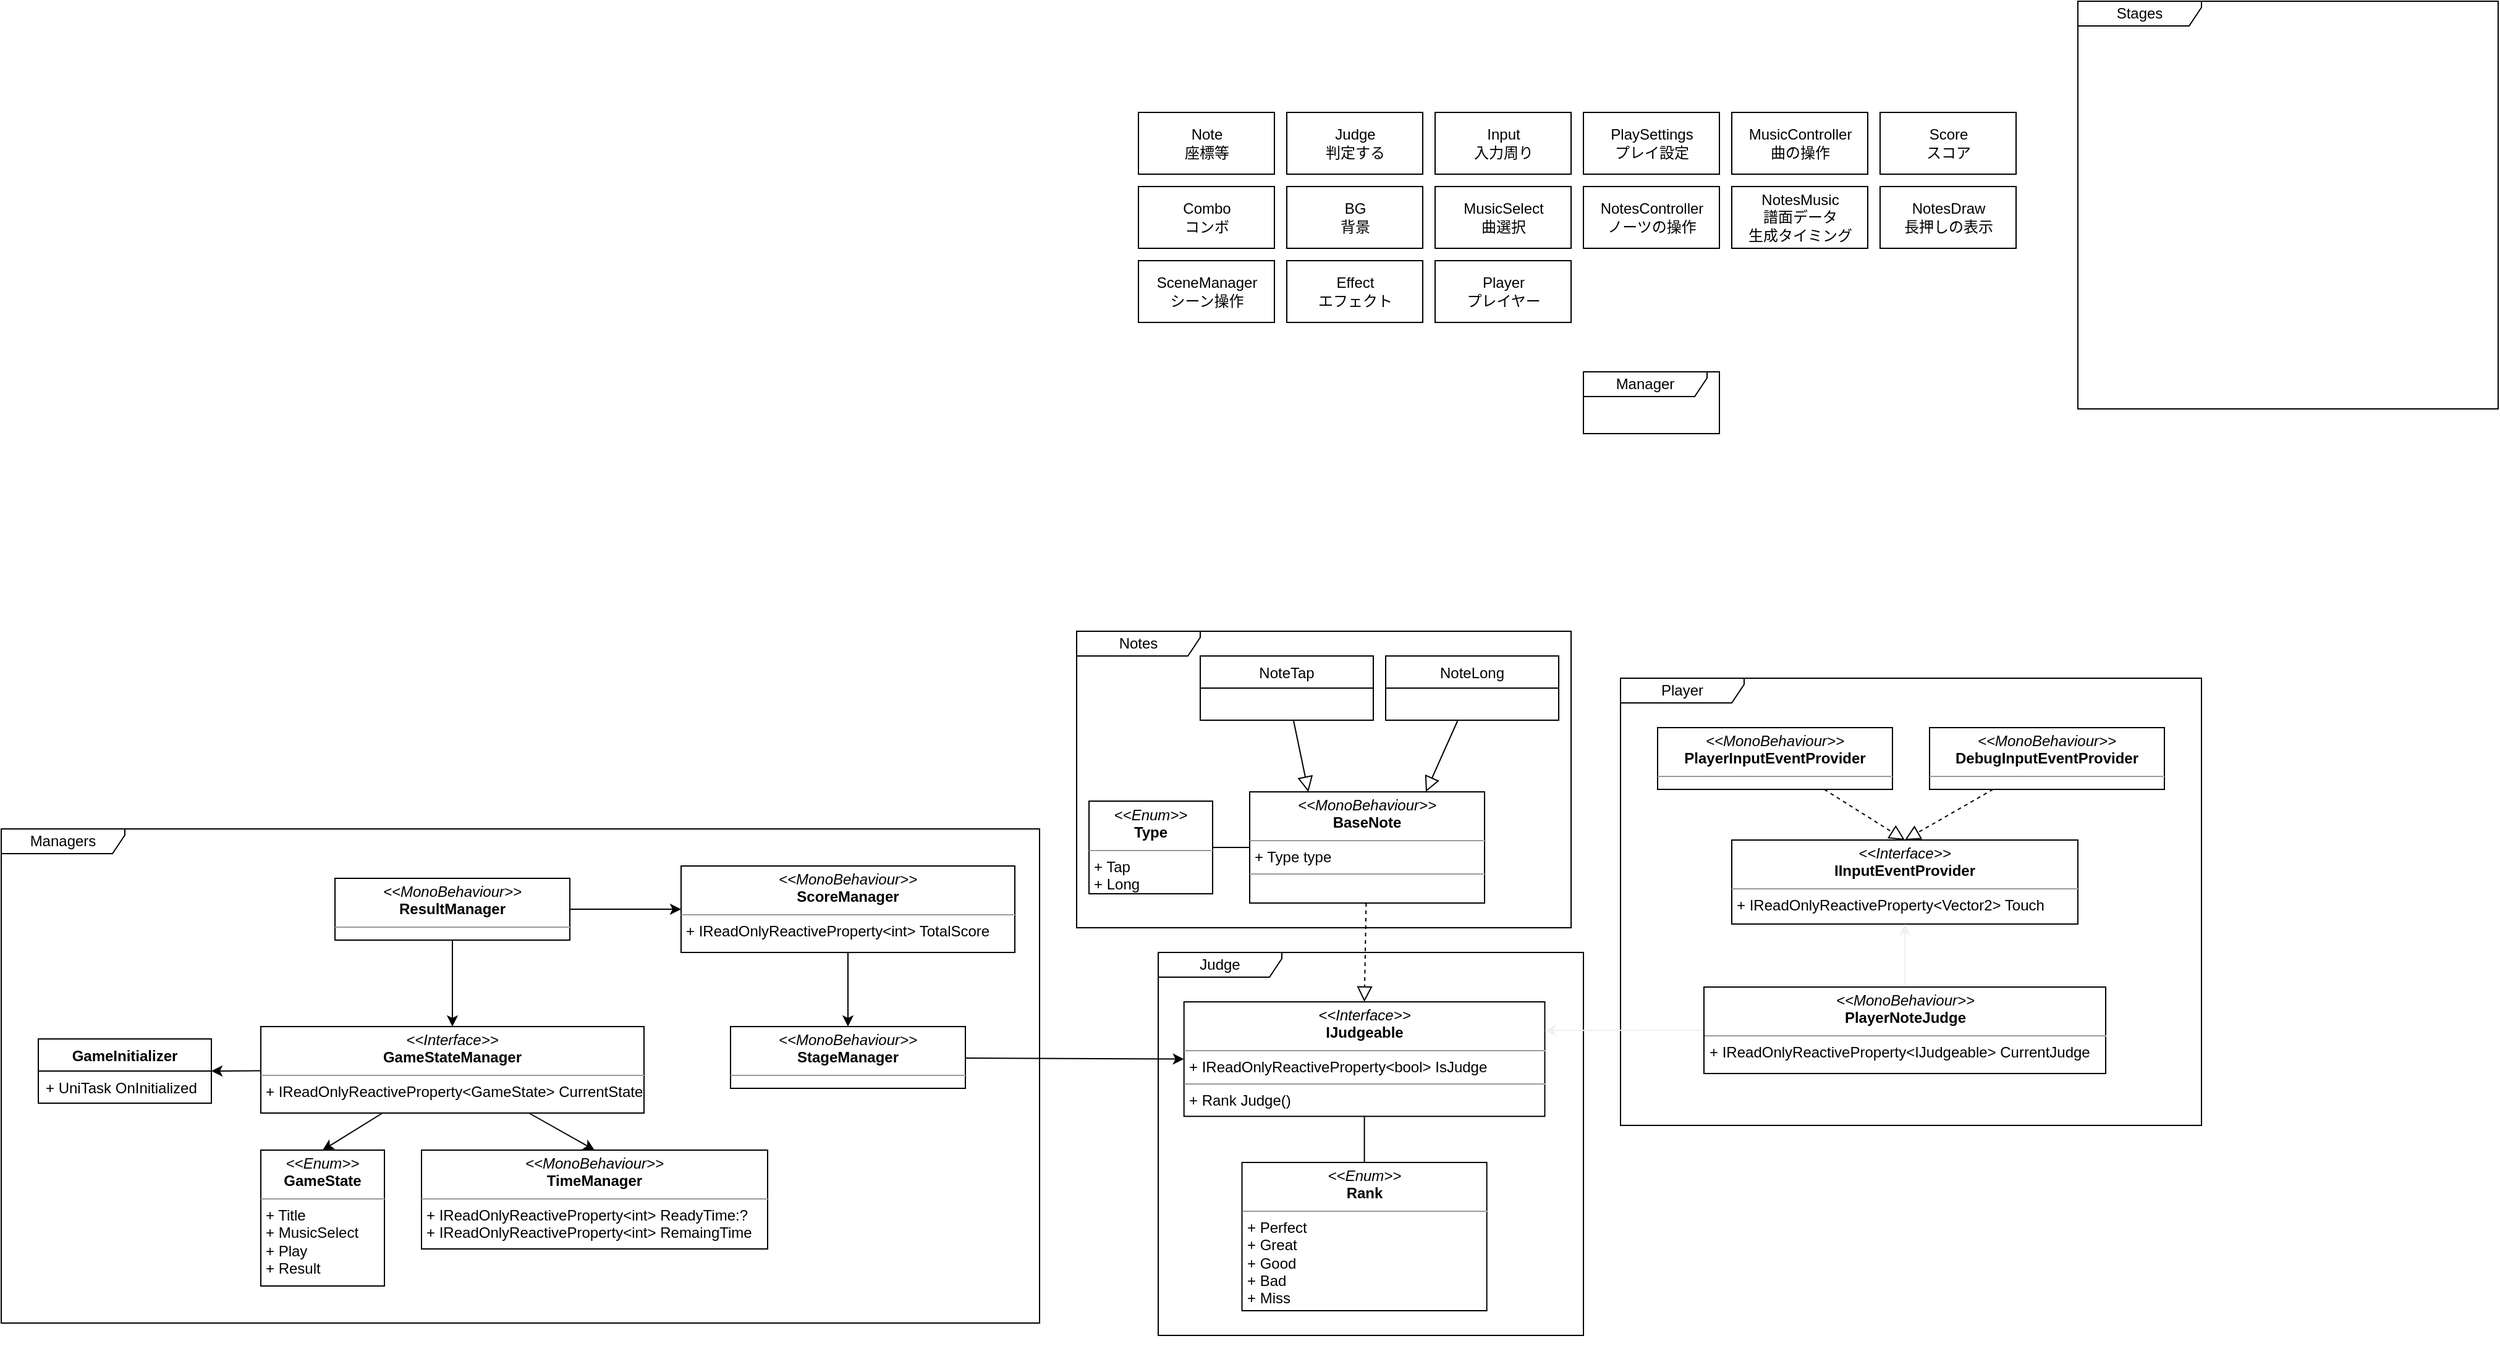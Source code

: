 <mxfile version="13.6.5">
    <diagram id="dF_ohH9zx3626h8H7nnY" name="ページ1">
        <mxGraphModel dx="2574" dy="668" grid="1" gridSize="10" guides="0" tooltips="1" connect="1" arrows="1" fold="1" page="0" pageScale="1" pageWidth="827" pageHeight="1169" math="0" shadow="0">
            <root>
                <mxCell id="0"/>
                <mxCell id="1" parent="0"/>
                <mxCell id="21" value="Notes" style="shape=umlFrame;whiteSpace=wrap;html=1;width=100;height=20;" parent="1" vertex="1">
                    <mxGeometry x="-10" y="520" width="400" height="240" as="geometry"/>
                </mxCell>
                <mxCell id="76" value="Managers" style="shape=umlFrame;whiteSpace=wrap;html=1;width=100;height=20;" vertex="1" parent="1">
                    <mxGeometry x="-880" y="680" width="840" height="400" as="geometry"/>
                </mxCell>
                <mxCell id="2" value="Note&lt;br&gt;座標等" style="html=1;" parent="1" vertex="1">
                    <mxGeometry x="40" y="100" width="110" height="50" as="geometry"/>
                </mxCell>
                <mxCell id="4" value="Judge&lt;br&gt;判定する" style="html=1;" parent="1" vertex="1">
                    <mxGeometry x="160" y="100" width="110" height="50" as="geometry"/>
                </mxCell>
                <mxCell id="5" value="Input&lt;br&gt;入力周り" style="html=1;" parent="1" vertex="1">
                    <mxGeometry x="280" y="100" width="110" height="50" as="geometry"/>
                </mxCell>
                <mxCell id="6" value="PlaySettings&lt;br&gt;プレイ設定" style="html=1;" parent="1" vertex="1">
                    <mxGeometry x="400" y="100" width="110" height="50" as="geometry"/>
                </mxCell>
                <mxCell id="7" value="MusicController&lt;br&gt;曲の操作" style="html=1;" parent="1" vertex="1">
                    <mxGeometry x="520" y="100" width="110" height="50" as="geometry"/>
                </mxCell>
                <mxCell id="8" value="Score&lt;br&gt;スコア" style="html=1;" parent="1" vertex="1">
                    <mxGeometry x="640" y="100" width="110" height="50" as="geometry"/>
                </mxCell>
                <mxCell id="9" value="Combo&lt;br&gt;コンボ" style="html=1;" parent="1" vertex="1">
                    <mxGeometry x="40" y="160" width="110" height="50" as="geometry"/>
                </mxCell>
                <mxCell id="10" value="BG&lt;br&gt;背景" style="html=1;" parent="1" vertex="1">
                    <mxGeometry x="160" y="160" width="110" height="50" as="geometry"/>
                </mxCell>
                <mxCell id="11" value="MusicSelect&lt;br&gt;曲選択" style="html=1;" parent="1" vertex="1">
                    <mxGeometry x="280" y="160" width="110" height="50" as="geometry"/>
                </mxCell>
                <mxCell id="12" value="NotesController&lt;br&gt;ノーツの操作" style="html=1;" parent="1" vertex="1">
                    <mxGeometry x="400" y="160" width="110" height="50" as="geometry"/>
                </mxCell>
                <mxCell id="13" value="NotesMusic&lt;br&gt;譜面データ&lt;br&gt;生成タイミング" style="html=1;" parent="1" vertex="1">
                    <mxGeometry x="520" y="160" width="110" height="50" as="geometry"/>
                </mxCell>
                <mxCell id="14" value="NotesDraw&lt;br&gt;長押しの表示" style="html=1;" parent="1" vertex="1">
                    <mxGeometry x="640" y="160" width="110" height="50" as="geometry"/>
                </mxCell>
                <mxCell id="15" value="SceneManager&lt;br&gt;シーン操作" style="html=1;" parent="1" vertex="1">
                    <mxGeometry x="40" y="220" width="110" height="50" as="geometry"/>
                </mxCell>
                <mxCell id="16" value="Effect&lt;br&gt;エフェクト" style="html=1;" parent="1" vertex="1">
                    <mxGeometry x="160" y="220" width="110" height="50" as="geometry"/>
                </mxCell>
                <mxCell id="18" value="Player&lt;br&gt;プレイヤー" style="html=1;" parent="1" vertex="1">
                    <mxGeometry x="280" y="220" width="110" height="50" as="geometry"/>
                </mxCell>
                <mxCell id="20" value="Player" style="shape=umlFrame;whiteSpace=wrap;html=1;width=100;height=20;" parent="1" vertex="1">
                    <mxGeometry x="430" y="558" width="470" height="362" as="geometry"/>
                </mxCell>
                <mxCell id="22" value="Manager" style="shape=umlFrame;whiteSpace=wrap;html=1;width=100;height=20;" parent="1" vertex="1">
                    <mxGeometry x="400" y="310" width="110" height="50" as="geometry"/>
                </mxCell>
                <mxCell id="25" value="Stages" style="shape=umlFrame;whiteSpace=wrap;html=1;width=100;height=20;" parent="1" vertex="1">
                    <mxGeometry x="800" y="10" width="340" height="330" as="geometry"/>
                </mxCell>
                <mxCell id="36" style="rounded=0;orthogonalLoop=1;jettySize=auto;html=1;entryX=0.5;entryY=0;entryDx=0;entryDy=0;endArrow=block;endFill=0;dashed=1;strokeWidth=1;endSize=10;" parent="1" source="34" target="28" edge="1">
                    <mxGeometry relative="1" as="geometry"/>
                </mxCell>
                <mxCell id="34" value="&lt;p style=&quot;margin: 0px ; margin-top: 4px ; text-align: center&quot;&gt;&lt;i&gt;&amp;lt;&amp;lt;MonoBehaviour&amp;gt;&amp;gt;&lt;/i&gt;&lt;br&gt;&lt;b&gt;BaseNote&lt;/b&gt;&lt;/p&gt;&lt;hr size=&quot;1&quot;&gt;&lt;p style=&quot;margin: 0px ; margin-left: 4px&quot;&gt;+ Type type&lt;/p&gt;&lt;hr size=&quot;1&quot;&gt;&lt;p style=&quot;margin: 0px ; margin-left: 4px&quot;&gt;&lt;br&gt;&lt;/p&gt;" style="verticalAlign=top;align=left;overflow=fill;fontSize=12;fontFamily=Helvetica;html=1;" parent="1" vertex="1">
                    <mxGeometry x="130" y="650" width="190" height="90" as="geometry"/>
                </mxCell>
                <mxCell id="45" value="" style="group" parent="1" vertex="1" connectable="0">
                    <mxGeometry x="56" y="780" width="344" height="320" as="geometry"/>
                </mxCell>
                <mxCell id="29" value="" style="group" parent="45" vertex="1" connectable="0">
                    <mxGeometry width="344" height="320" as="geometry"/>
                </mxCell>
                <mxCell id="23" value="Judge" style="shape=umlFrame;whiteSpace=wrap;html=1;width=100;height=20;" parent="29" vertex="1">
                    <mxGeometry width="344" height="310" as="geometry"/>
                </mxCell>
                <mxCell id="44" style="edgeStyle=none;rounded=0;orthogonalLoop=1;jettySize=auto;html=1;entryX=0.5;entryY=0;entryDx=0;entryDy=0;endArrow=none;endFill=0;" parent="29" source="28" target="43" edge="1">
                    <mxGeometry relative="1" as="geometry"/>
                </mxCell>
                <mxCell id="28" value="&lt;p style=&quot;margin: 0px ; margin-top: 4px ; text-align: center&quot;&gt;&lt;i&gt;&amp;lt;&amp;lt;Interface&amp;gt;&amp;gt;&lt;/i&gt;&lt;br&gt;&lt;b&gt;IJudgeable&lt;/b&gt;&lt;/p&gt;&lt;hr size=&quot;1&quot;&gt;&lt;p style=&quot;margin: 0px ; margin-left: 4px&quot;&gt;+ IReadOnlyReactiveProperty&amp;lt;bool&amp;gt; IsJudge&lt;/p&gt;&lt;hr size=&quot;1&quot;&gt;&lt;p style=&quot;margin: 0px ; margin-left: 4px&quot;&gt;+ Rank Judge()&lt;/p&gt;" style="verticalAlign=top;align=left;overflow=fill;fontSize=12;fontFamily=Helvetica;html=1;" parent="29" vertex="1">
                    <mxGeometry x="20.848" y="40" width="291.879" height="92.67" as="geometry"/>
                </mxCell>
                <mxCell id="43" value="&lt;p style=&quot;margin: 0px ; margin-top: 4px ; text-align: center&quot;&gt;&lt;i&gt;&amp;lt;&amp;lt;Enum&amp;gt;&amp;gt;&lt;/i&gt;&lt;br&gt;&lt;b&gt;Rank&lt;/b&gt;&lt;/p&gt;&lt;hr size=&quot;1&quot;&gt;&lt;p style=&quot;margin: 0px ; margin-left: 4px&quot;&gt;+ Perfect&lt;/p&gt;&lt;p style=&quot;margin: 0px ; margin-left: 4px&quot;&gt;+ Great&lt;/p&gt;&lt;p style=&quot;margin: 0px ; margin-left: 4px&quot;&gt;+ Good&lt;/p&gt;&lt;p style=&quot;margin: 0px ; margin-left: 4px&quot;&gt;+ Bad&lt;/p&gt;&lt;p style=&quot;margin: 0px ; margin-left: 4px&quot;&gt;+ Miss&lt;/p&gt;" style="verticalAlign=top;align=left;overflow=fill;fontSize=12;fontFamily=Helvetica;html=1;" parent="29" vertex="1">
                    <mxGeometry x="67.758" y="170" width="198.061" height="120" as="geometry"/>
                </mxCell>
                <mxCell id="50" style="edgeStyle=none;rounded=0;orthogonalLoop=1;jettySize=auto;html=1;entryX=0.25;entryY=0;entryDx=0;entryDy=0;endArrow=block;endFill=0;endSize=10;strokeWidth=1;" parent="1" source="46" target="34" edge="1">
                    <mxGeometry relative="1" as="geometry"/>
                </mxCell>
                <mxCell id="55" style="edgeStyle=none;rounded=0;orthogonalLoop=1;jettySize=auto;html=1;endArrow=block;endFill=0;endSize=10;strokeWidth=1;entryX=0.75;entryY=0;entryDx=0;entryDy=0;" parent="1" source="51" target="34" edge="1">
                    <mxGeometry relative="1" as="geometry">
                        <mxPoint x="200" y="650" as="targetPoint"/>
                    </mxGeometry>
                </mxCell>
                <mxCell id="60" value="&lt;p style=&quot;margin: 0px ; margin-top: 4px ; text-align: center&quot;&gt;&lt;i&gt;&amp;lt;&amp;lt;Interface&amp;gt;&amp;gt;&lt;/i&gt;&lt;br&gt;&lt;b&gt;IInputEventProvider&lt;/b&gt;&lt;/p&gt;&lt;hr size=&quot;1&quot;&gt;&lt;p style=&quot;margin: 0px ; margin-left: 4px&quot;&gt;+ IReadOnlyReactiveProperty&amp;lt;Vector2&amp;gt; Touch&lt;br&gt;&lt;/p&gt;" style="verticalAlign=top;align=left;overflow=fill;fontSize=12;fontFamily=Helvetica;html=1;" parent="1" vertex="1">
                    <mxGeometry x="520" y="689" width="280" height="68" as="geometry"/>
                </mxCell>
                <mxCell id="67" style="edgeStyle=none;rounded=0;orthogonalLoop=1;jettySize=auto;html=1;entryX=0.5;entryY=0;entryDx=0;entryDy=0;endArrow=block;endFill=0;endSize=10;strokeWidth=1;dashed=1;" parent="1" source="65" target="60" edge="1">
                    <mxGeometry relative="1" as="geometry"/>
                </mxCell>
                <mxCell id="65" value="&lt;p style=&quot;margin: 0px ; margin-top: 4px ; text-align: center&quot;&gt;&lt;i&gt;&amp;lt;&amp;lt;MonoBehaviour&amp;gt;&amp;gt;&lt;/i&gt;&lt;br&gt;&lt;b&gt;PlayerInputEventProvider&lt;/b&gt;&lt;/p&gt;&lt;hr size=&quot;1&quot;&gt;&lt;p style=&quot;margin: 0px ; margin-left: 4px&quot;&gt;&lt;br&gt;&lt;/p&gt;" style="verticalAlign=top;align=left;overflow=fill;fontSize=12;fontFamily=Helvetica;html=1;" parent="1" vertex="1">
                    <mxGeometry x="460" y="598" width="190" height="50" as="geometry"/>
                </mxCell>
                <mxCell id="68" style="edgeStyle=none;rounded=0;orthogonalLoop=1;jettySize=auto;html=1;entryX=0.5;entryY=0;entryDx=0;entryDy=0;endArrow=block;endFill=0;endSize=10;strokeWidth=1;dashed=1;" parent="1" source="66" target="60" edge="1">
                    <mxGeometry relative="1" as="geometry"/>
                </mxCell>
                <mxCell id="66" value="&lt;p style=&quot;margin: 0px ; margin-top: 4px ; text-align: center&quot;&gt;&lt;i&gt;&amp;lt;&amp;lt;MonoBehaviour&amp;gt;&amp;gt;&lt;/i&gt;&lt;br&gt;&lt;b&gt;DebugInputEventProvider&lt;/b&gt;&lt;/p&gt;&lt;hr size=&quot;1&quot;&gt;&lt;p style=&quot;margin: 0px ; margin-left: 4px&quot;&gt;&lt;br&gt;&lt;/p&gt;" style="verticalAlign=top;align=left;overflow=fill;fontSize=12;fontFamily=Helvetica;html=1;" parent="1" vertex="1">
                    <mxGeometry x="680" y="598" width="190" height="50" as="geometry"/>
                </mxCell>
                <mxCell id="71" style="edgeStyle=none;rounded=0;orthogonalLoop=1;jettySize=auto;html=1;entryX=0;entryY=0.5;entryDx=0;entryDy=0;endArrow=none;endFill=0;strokeWidth=1;exitX=1;exitY=0.5;exitDx=0;exitDy=0;" parent="1" source="72" target="34" edge="1">
                    <mxGeometry relative="1" as="geometry">
                        <mxPoint x="10" y="695" as="sourcePoint"/>
                        <mxPoint x="-142.5" y="660" as="targetPoint"/>
                    </mxGeometry>
                </mxCell>
                <mxCell id="72" value="&lt;p style=&quot;margin: 0px ; margin-top: 4px ; text-align: center&quot;&gt;&lt;i&gt;&amp;lt;&amp;lt;Enum&amp;gt;&amp;gt;&lt;/i&gt;&lt;br&gt;&lt;b&gt;Type&lt;/b&gt;&lt;/p&gt;&lt;hr size=&quot;1&quot;&gt;&lt;p style=&quot;margin: 0px ; margin-left: 4px&quot;&gt;+ Tap&lt;br&gt;&lt;/p&gt;&lt;p style=&quot;margin: 0px ; margin-left: 4px&quot;&gt;+ Long&lt;/p&gt;" style="verticalAlign=top;align=left;overflow=fill;fontSize=12;fontFamily=Helvetica;html=1;" parent="1" vertex="1">
                    <mxGeometry y="657.5" width="100" height="75" as="geometry"/>
                </mxCell>
                <mxCell id="74" style="edgeStyle=none;rounded=0;orthogonalLoop=1;jettySize=auto;html=1;endArrow=classic;endFill=1;strokeColor=#f0f0f0;strokeWidth=1;" parent="1" source="73" target="60" edge="1">
                    <mxGeometry relative="1" as="geometry"/>
                </mxCell>
                <mxCell id="75" style="edgeStyle=none;rounded=0;orthogonalLoop=1;jettySize=auto;html=1;entryX=1;entryY=0.25;entryDx=0;entryDy=0;endArrow=classic;endFill=1;strokeColor=#f0f0f0;strokeWidth=1;exitX=0;exitY=0.5;exitDx=0;exitDy=0;" parent="1" source="73" target="28" edge="1">
                    <mxGeometry relative="1" as="geometry"/>
                </mxCell>
                <mxCell id="73" value="&lt;p style=&quot;margin: 0px ; margin-top: 4px ; text-align: center&quot;&gt;&lt;i&gt;&amp;lt;&amp;lt;MonoBehaviour&amp;gt;&amp;gt;&lt;/i&gt;&lt;br&gt;&lt;b&gt;PlayerNoteJudge&lt;/b&gt;&lt;/p&gt;&lt;hr size=&quot;1&quot;&gt;&lt;p style=&quot;margin: 0px ; margin-left: 4px&quot;&gt;+ IReadOnlyReactiveProperty&amp;lt;IJudgeable&amp;gt; CurrentJudge&lt;br&gt;&lt;/p&gt;" style="verticalAlign=top;align=left;overflow=fill;fontSize=12;fontFamily=Helvetica;html=1;" parent="1" vertex="1">
                    <mxGeometry x="497.5" y="808" width="325" height="70" as="geometry"/>
                </mxCell>
                <mxCell id="79" style="rounded=0;orthogonalLoop=1;jettySize=auto;html=1;entryX=0.5;entryY=0;entryDx=0;entryDy=0;" edge="1" parent="1" source="77" target="78">
                    <mxGeometry relative="1" as="geometry"/>
                </mxCell>
                <mxCell id="81" style="edgeStyle=none;rounded=0;orthogonalLoop=1;jettySize=auto;html=1;entryX=0.5;entryY=0;entryDx=0;entryDy=0;" edge="1" parent="1" source="77" target="80">
                    <mxGeometry relative="1" as="geometry"/>
                </mxCell>
                <mxCell id="88" style="edgeStyle=none;rounded=0;orthogonalLoop=1;jettySize=auto;html=1;entryX=1;entryY=0.5;entryDx=0;entryDy=0;" edge="1" parent="1" source="77" target="84">
                    <mxGeometry relative="1" as="geometry"/>
                </mxCell>
                <mxCell id="77" value="&lt;p style=&quot;margin: 0px ; margin-top: 4px ; text-align: center&quot;&gt;&lt;i&gt;&amp;lt;&amp;lt;Interface&amp;gt;&amp;gt;&lt;/i&gt;&lt;br&gt;&lt;b&gt;GameStateManager&lt;/b&gt;&lt;/p&gt;&lt;hr size=&quot;1&quot;&gt;&lt;p style=&quot;margin: 0px ; margin-left: 4px&quot;&gt;+ IReadOnlyReactiveProperty&amp;lt;GameState&amp;gt; CurrentState&lt;/p&gt;" style="verticalAlign=top;align=left;overflow=fill;fontSize=12;fontFamily=Helvetica;html=1;" vertex="1" parent="1">
                    <mxGeometry x="-670" y="840" width="310" height="70" as="geometry"/>
                </mxCell>
                <mxCell id="78" value="&lt;p style=&quot;margin: 0px ; margin-top: 4px ; text-align: center&quot;&gt;&lt;i&gt;&amp;lt;&amp;lt;Enum&amp;gt;&amp;gt;&lt;/i&gt;&lt;br&gt;&lt;b&gt;GameState&lt;/b&gt;&lt;/p&gt;&lt;hr size=&quot;1&quot;&gt;&lt;p style=&quot;margin: 0px ; margin-left: 4px&quot;&gt;+ Title&lt;br&gt;&lt;/p&gt;&lt;p style=&quot;margin: 0px ; margin-left: 4px&quot;&gt;+ MusicSelect&lt;/p&gt;&lt;p style=&quot;margin: 0px ; margin-left: 4px&quot;&gt;+ Play&lt;/p&gt;&lt;p style=&quot;margin: 0px ; margin-left: 4px&quot;&gt;+ Result&lt;/p&gt;&lt;p style=&quot;margin: 0px ; margin-left: 4px&quot;&gt;&lt;br&gt;&lt;/p&gt;" style="verticalAlign=top;align=left;overflow=fill;fontSize=12;fontFamily=Helvetica;html=1;" vertex="1" parent="1">
                    <mxGeometry x="-670" y="940" width="100" height="110" as="geometry"/>
                </mxCell>
                <mxCell id="80" value="&lt;p style=&quot;margin: 0px ; margin-top: 4px ; text-align: center&quot;&gt;&lt;i&gt;&amp;lt;&amp;lt;MonoBehaviour&amp;gt;&amp;gt;&lt;/i&gt;&lt;br&gt;&lt;b&gt;TimeManager&lt;/b&gt;&lt;/p&gt;&lt;hr size=&quot;1&quot;&gt;&lt;p style=&quot;margin: 0px ; margin-left: 4px&quot;&gt;+ IReadOnlyReactiveProperty&amp;lt;int&amp;gt; ReadyTime:?&lt;/p&gt;&lt;p style=&quot;margin: 0px ; margin-left: 4px&quot;&gt;+ IReadOnlyReactiveProperty&amp;lt;int&amp;gt; RemaingTime&lt;/p&gt;" style="verticalAlign=top;align=left;overflow=fill;fontSize=12;fontFamily=Helvetica;html=1;" vertex="1" parent="1">
                    <mxGeometry x="-540" y="940" width="280" height="80" as="geometry"/>
                </mxCell>
                <mxCell id="90" style="edgeStyle=none;rounded=0;orthogonalLoop=1;jettySize=auto;html=1;entryX=0.5;entryY=0;entryDx=0;entryDy=0;" edge="1" parent="1" source="89" target="77">
                    <mxGeometry relative="1" as="geometry"/>
                </mxCell>
                <mxCell id="92" style="edgeStyle=none;rounded=0;orthogonalLoop=1;jettySize=auto;html=1;entryX=0;entryY=0.5;entryDx=0;entryDy=0;" edge="1" parent="1" source="89" target="91">
                    <mxGeometry relative="1" as="geometry"/>
                </mxCell>
                <mxCell id="89" value="&lt;p style=&quot;margin: 0px ; margin-top: 4px ; text-align: center&quot;&gt;&lt;i&gt;&amp;lt;&amp;lt;MonoBehaviour&amp;gt;&amp;gt;&lt;/i&gt;&lt;br&gt;&lt;b&gt;ResultManager&lt;/b&gt;&lt;/p&gt;&lt;hr size=&quot;1&quot;&gt;&lt;p style=&quot;margin: 0px ; margin-left: 4px&quot;&gt;&lt;br&gt;&lt;/p&gt;" style="verticalAlign=top;align=left;overflow=fill;fontSize=12;fontFamily=Helvetica;html=1;" vertex="1" parent="1">
                    <mxGeometry x="-610" y="720" width="190" height="50" as="geometry"/>
                </mxCell>
                <mxCell id="98" style="edgeStyle=none;rounded=0;orthogonalLoop=1;jettySize=auto;html=1;entryX=0.5;entryY=0;entryDx=0;entryDy=0;" edge="1" parent="1" source="91" target="97">
                    <mxGeometry relative="1" as="geometry"/>
                </mxCell>
                <mxCell id="91" value="&lt;p style=&quot;margin: 0px ; margin-top: 4px ; text-align: center&quot;&gt;&lt;i&gt;&amp;lt;&amp;lt;MonoBehaviour&amp;gt;&amp;gt;&lt;/i&gt;&lt;br&gt;&lt;b&gt;ScoreManager&lt;/b&gt;&lt;/p&gt;&lt;hr size=&quot;1&quot;&gt;&lt;p style=&quot;margin: 0px ; margin-left: 4px&quot;&gt;+ IReadOnlyReactiveProperty&amp;lt;int&amp;gt; TotalScore&lt;/p&gt;" style="verticalAlign=top;align=left;overflow=fill;fontSize=12;fontFamily=Helvetica;html=1;" vertex="1" parent="1">
                    <mxGeometry x="-330" y="710" width="270" height="70" as="geometry"/>
                </mxCell>
                <mxCell id="99" style="edgeStyle=none;rounded=0;orthogonalLoop=1;jettySize=auto;html=1;entryX=0;entryY=0.5;entryDx=0;entryDy=0;" edge="1" parent="1" source="97" target="28">
                    <mxGeometry relative="1" as="geometry"/>
                </mxCell>
                <mxCell id="97" value="&lt;p style=&quot;margin: 0px ; margin-top: 4px ; text-align: center&quot;&gt;&lt;i&gt;&amp;lt;&amp;lt;MonoBehaviour&amp;gt;&amp;gt;&lt;/i&gt;&lt;br&gt;&lt;b&gt;StageManager&lt;/b&gt;&lt;/p&gt;&lt;hr size=&quot;1&quot;&gt;&lt;p style=&quot;margin: 0px ; margin-left: 4px&quot;&gt;&lt;br&gt;&lt;/p&gt;" style="verticalAlign=top;align=left;overflow=fill;fontSize=12;fontFamily=Helvetica;html=1;" vertex="1" parent="1">
                    <mxGeometry x="-290" y="840" width="190" height="50" as="geometry"/>
                </mxCell>
                <mxCell id="84" value="GameInitializer" style="swimlane;fontStyle=1;align=center;verticalAlign=top;childLayout=stackLayout;horizontal=1;startSize=26;horizontalStack=0;resizeParent=1;resizeParentMax=0;resizeLast=0;collapsible=1;marginBottom=0;" vertex="1" parent="1">
                    <mxGeometry x="-850" y="850" width="140" height="52" as="geometry"/>
                </mxCell>
                <mxCell id="85" value="+ UniTask OnInitialized" style="text;strokeColor=none;fillColor=none;align=left;verticalAlign=top;spacingLeft=4;spacingRight=4;overflow=hidden;rotatable=0;points=[[0,0.5],[1,0.5]];portConstraint=eastwest;" vertex="1" parent="84">
                    <mxGeometry y="26" width="140" height="26" as="geometry"/>
                </mxCell>
                <mxCell id="46" value="NoteTap" style="swimlane;fontStyle=0;childLayout=stackLayout;horizontal=1;startSize=26;fillColor=none;horizontalStack=0;resizeParent=1;resizeParentMax=0;resizeLast=0;collapsible=1;marginBottom=0;" parent="1" vertex="1">
                    <mxGeometry x="90" y="540" width="140" height="52" as="geometry">
                        <mxRectangle x="70" y="470" width="50" height="26" as="alternateBounds"/>
                    </mxGeometry>
                </mxCell>
                <mxCell id="51" value="NoteLong" style="swimlane;fontStyle=0;childLayout=stackLayout;horizontal=1;startSize=26;fillColor=none;horizontalStack=0;resizeParent=1;resizeParentMax=0;resizeLast=0;collapsible=1;marginBottom=0;" parent="1" vertex="1">
                    <mxGeometry x="240" y="540" width="140" height="52" as="geometry"/>
                </mxCell>
            </root>
        </mxGraphModel>
    </diagram>
</mxfile>